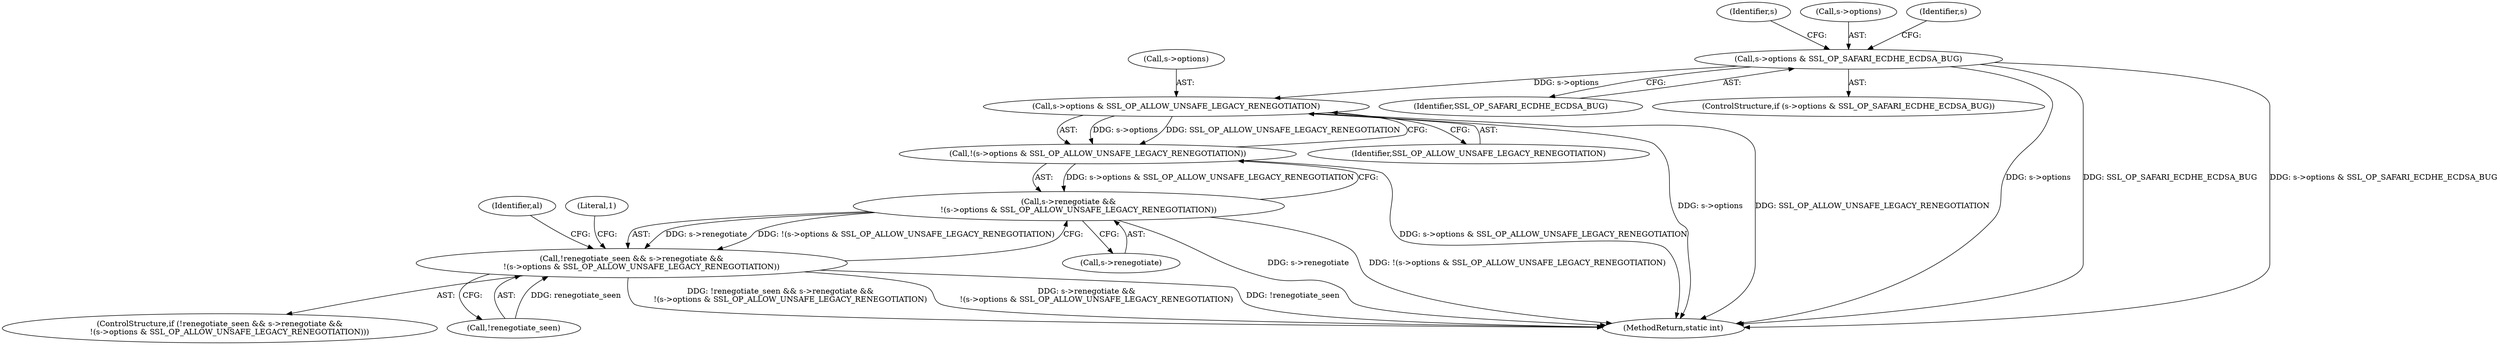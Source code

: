 digraph "0_openssl_a004e72b95835136d3f1ea90517f706c24c03da7_3@pointer" {
"1000215" [label="(Call,s->options & SSL_OP_SAFARI_ECDHE_ECDSA_BUG)"];
"1001375" [label="(Call,s->options & SSL_OP_ALLOW_UNSAFE_LEGACY_RENEGOTIATION)"];
"1001374" [label="(Call,!(s->options & SSL_OP_ALLOW_UNSAFE_LEGACY_RENEGOTIATION))"];
"1001370" [label="(Call,s->renegotiate &&\n        !(s->options & SSL_OP_ALLOW_UNSAFE_LEGACY_RENEGOTIATION))"];
"1001367" [label="(Call,!renegotiate_seen && s->renegotiate &&\n        !(s->options & SSL_OP_ALLOW_UNSAFE_LEGACY_RENEGOTIATION))"];
"1001383" [label="(Identifier,al)"];
"1001379" [label="(Identifier,SSL_OP_ALLOW_UNSAFE_LEGACY_RENEGOTIATION)"];
"1001371" [label="(Call,s->renegotiate)"];
"1001366" [label="(ControlStructure,if (!renegotiate_seen && s->renegotiate &&\n        !(s->options & SSL_OP_ALLOW_UNSAFE_LEGACY_RENEGOTIATION)))"];
"1001375" [label="(Call,s->options & SSL_OP_ALLOW_UNSAFE_LEGACY_RENEGOTIATION)"];
"1001376" [label="(Call,s->options)"];
"1001370" [label="(Call,s->renegotiate &&\n        !(s->options & SSL_OP_ALLOW_UNSAFE_LEGACY_RENEGOTIATION))"];
"1001368" [label="(Call,!renegotiate_seen)"];
"1000219" [label="(Identifier,SSL_OP_SAFARI_ECDHE_ECDSA_BUG)"];
"1000227" [label="(Identifier,s)"];
"1001374" [label="(Call,!(s->options & SSL_OP_ALLOW_UNSAFE_LEGACY_RENEGOTIATION))"];
"1000214" [label="(ControlStructure,if (s->options & SSL_OP_SAFARI_ECDHE_ECDSA_BUG))"];
"1000216" [label="(Call,s->options)"];
"1000215" [label="(Call,s->options & SSL_OP_SAFARI_ECDHE_ECDSA_BUG)"];
"1000221" [label="(Identifier,s)"];
"1001391" [label="(Literal,1)"];
"1001399" [label="(MethodReturn,static int)"];
"1001367" [label="(Call,!renegotiate_seen && s->renegotiate &&\n        !(s->options & SSL_OP_ALLOW_UNSAFE_LEGACY_RENEGOTIATION))"];
"1000215" -> "1000214"  [label="AST: "];
"1000215" -> "1000219"  [label="CFG: "];
"1000216" -> "1000215"  [label="AST: "];
"1000219" -> "1000215"  [label="AST: "];
"1000221" -> "1000215"  [label="CFG: "];
"1000227" -> "1000215"  [label="CFG: "];
"1000215" -> "1001399"  [label="DDG: s->options"];
"1000215" -> "1001399"  [label="DDG: SSL_OP_SAFARI_ECDHE_ECDSA_BUG"];
"1000215" -> "1001399"  [label="DDG: s->options & SSL_OP_SAFARI_ECDHE_ECDSA_BUG"];
"1000215" -> "1001375"  [label="DDG: s->options"];
"1001375" -> "1001374"  [label="AST: "];
"1001375" -> "1001379"  [label="CFG: "];
"1001376" -> "1001375"  [label="AST: "];
"1001379" -> "1001375"  [label="AST: "];
"1001374" -> "1001375"  [label="CFG: "];
"1001375" -> "1001399"  [label="DDG: s->options"];
"1001375" -> "1001399"  [label="DDG: SSL_OP_ALLOW_UNSAFE_LEGACY_RENEGOTIATION"];
"1001375" -> "1001374"  [label="DDG: s->options"];
"1001375" -> "1001374"  [label="DDG: SSL_OP_ALLOW_UNSAFE_LEGACY_RENEGOTIATION"];
"1001374" -> "1001370"  [label="AST: "];
"1001370" -> "1001374"  [label="CFG: "];
"1001374" -> "1001399"  [label="DDG: s->options & SSL_OP_ALLOW_UNSAFE_LEGACY_RENEGOTIATION"];
"1001374" -> "1001370"  [label="DDG: s->options & SSL_OP_ALLOW_UNSAFE_LEGACY_RENEGOTIATION"];
"1001370" -> "1001367"  [label="AST: "];
"1001370" -> "1001371"  [label="CFG: "];
"1001371" -> "1001370"  [label="AST: "];
"1001367" -> "1001370"  [label="CFG: "];
"1001370" -> "1001399"  [label="DDG: s->renegotiate"];
"1001370" -> "1001399"  [label="DDG: !(s->options & SSL_OP_ALLOW_UNSAFE_LEGACY_RENEGOTIATION)"];
"1001370" -> "1001367"  [label="DDG: s->renegotiate"];
"1001370" -> "1001367"  [label="DDG: !(s->options & SSL_OP_ALLOW_UNSAFE_LEGACY_RENEGOTIATION)"];
"1001367" -> "1001366"  [label="AST: "];
"1001367" -> "1001368"  [label="CFG: "];
"1001368" -> "1001367"  [label="AST: "];
"1001383" -> "1001367"  [label="CFG: "];
"1001391" -> "1001367"  [label="CFG: "];
"1001367" -> "1001399"  [label="DDG: !renegotiate_seen && s->renegotiate &&\n        !(s->options & SSL_OP_ALLOW_UNSAFE_LEGACY_RENEGOTIATION)"];
"1001367" -> "1001399"  [label="DDG: s->renegotiate &&\n        !(s->options & SSL_OP_ALLOW_UNSAFE_LEGACY_RENEGOTIATION)"];
"1001367" -> "1001399"  [label="DDG: !renegotiate_seen"];
"1001368" -> "1001367"  [label="DDG: renegotiate_seen"];
}
